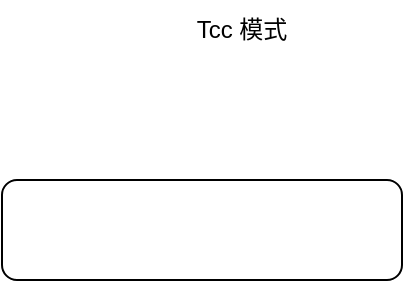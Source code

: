 <mxfile version="24.7.17">
  <diagram name="第 1 页" id="FPWwpKIvoxREyOQ8lAoS">
    <mxGraphModel dx="921" dy="558" grid="1" gridSize="10" guides="1" tooltips="1" connect="1" arrows="1" fold="1" page="1" pageScale="1" pageWidth="827" pageHeight="1169" background="none" math="0" shadow="0">
      <root>
        <mxCell id="0" />
        <mxCell id="1" parent="0" />
        <mxCell id="QMi9Rgpx5CxiP3BT0A8X-1" value="" style="rounded=1;whiteSpace=wrap;html=1;" vertex="1" parent="1">
          <mxGeometry x="130" y="100" width="200" height="50" as="geometry" />
        </mxCell>
        <mxCell id="QMi9Rgpx5CxiP3BT0A8X-2" value="Tcc 模式" style="text;html=1;align=center;verticalAlign=middle;whiteSpace=wrap;rounded=0;" vertex="1" parent="1">
          <mxGeometry x="220" y="10" width="60" height="30" as="geometry" />
        </mxCell>
      </root>
    </mxGraphModel>
  </diagram>
</mxfile>
